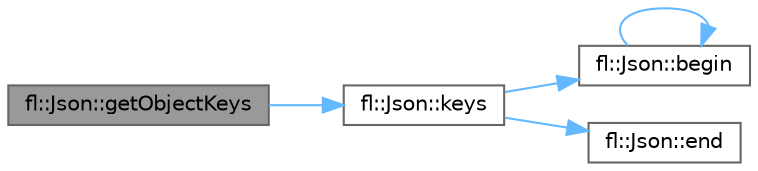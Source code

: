 digraph "fl::Json::getObjectKeys"
{
 // INTERACTIVE_SVG=YES
 // LATEX_PDF_SIZE
  bgcolor="transparent";
  edge [fontname=Helvetica,fontsize=10,labelfontname=Helvetica,labelfontsize=10];
  node [fontname=Helvetica,fontsize=10,shape=box,height=0.2,width=0.4];
  rankdir="LR";
  Node1 [id="Node000001",label="fl::Json::getObjectKeys",height=0.2,width=0.4,color="gray40", fillcolor="grey60", style="filled", fontcolor="black",tooltip=" "];
  Node1 -> Node2 [id="edge1_Node000001_Node000002",color="steelblue1",style="solid",tooltip=" "];
  Node2 [id="Node000002",label="fl::Json::keys",height=0.2,width=0.4,color="grey40", fillcolor="white", style="filled",URL="$d4/d13/classfl_1_1_json_aa524960e80efd21c8442e5d06bc53781.html#aa524960e80efd21c8442e5d06bc53781",tooltip=" "];
  Node2 -> Node3 [id="edge2_Node000002_Node000003",color="steelblue1",style="solid",tooltip=" "];
  Node3 [id="Node000003",label="fl::Json::begin",height=0.2,width=0.4,color="grey40", fillcolor="white", style="filled",URL="$d4/d13/classfl_1_1_json_a3c3ac9a3d3a00a48e89486516f2cd7b9.html#a3c3ac9a3d3a00a48e89486516f2cd7b9",tooltip=" "];
  Node3 -> Node3 [id="edge3_Node000003_Node000003",color="steelblue1",style="solid",tooltip=" "];
  Node2 -> Node4 [id="edge4_Node000002_Node000004",color="steelblue1",style="solid",tooltip=" "];
  Node4 [id="Node000004",label="fl::Json::end",height=0.2,width=0.4,color="grey40", fillcolor="white", style="filled",URL="$d4/d13/classfl_1_1_json_ad5aec348501975f0c6af66ec0bf9d8ce.html#ad5aec348501975f0c6af66ec0bf9d8ce",tooltip=" "];
}
